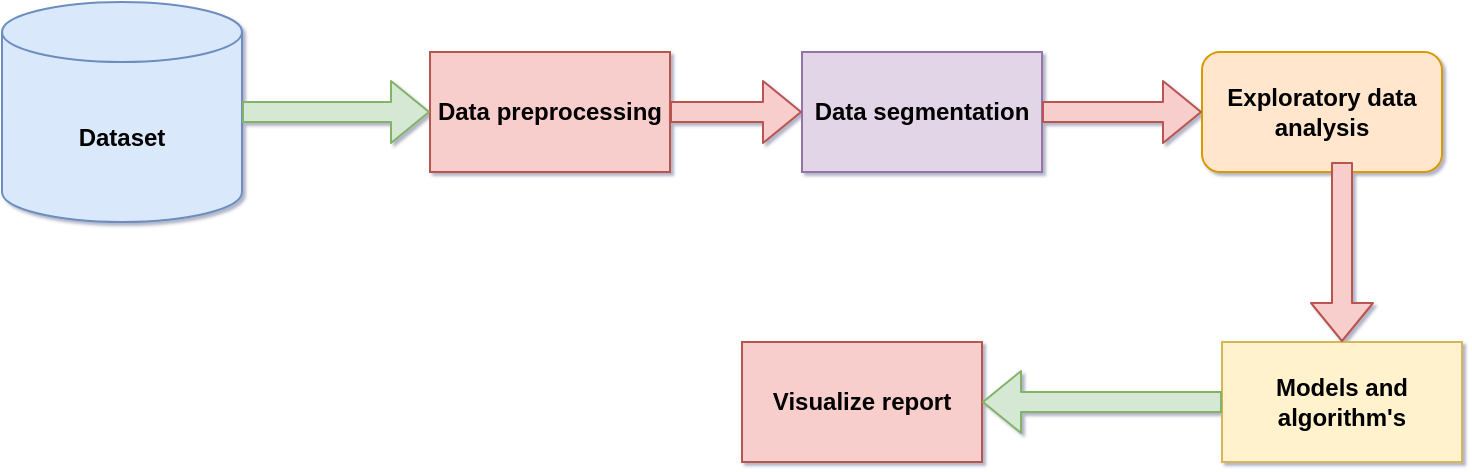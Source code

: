 <mxfile version="14.6.11" type="github">
  <diagram id="_vvTsFgg48PgCkTsVWtO" name="Page-1">
    <mxGraphModel dx="1038" dy="491" grid="0" gridSize="10" guides="1" tooltips="1" connect="1" arrows="1" fold="1" page="1" pageScale="1" pageWidth="827" pageHeight="1169" background="none" math="0" shadow="1">
      <root>
        <mxCell id="0" />
        <mxCell id="1" parent="0" />
        <mxCell id="2M4yedX-Q9KTsxb6SmZv-1" value="&lt;b&gt;Dataset&lt;/b&gt;" style="shape=cylinder3;whiteSpace=wrap;html=1;boundedLbl=1;backgroundOutline=1;size=15;fillColor=#dae8fc;strokeColor=#6c8ebf;" vertex="1" parent="1">
          <mxGeometry x="80" y="120" width="120" height="110" as="geometry" />
        </mxCell>
        <mxCell id="2M4yedX-Q9KTsxb6SmZv-2" value="&lt;b&gt;Data preprocessing&lt;/b&gt;" style="rounded=0;whiteSpace=wrap;html=1;fillColor=#f8cecc;strokeColor=#b85450;" vertex="1" parent="1">
          <mxGeometry x="294" y="145" width="120" height="60" as="geometry" />
        </mxCell>
        <mxCell id="2M4yedX-Q9KTsxb6SmZv-3" value="&lt;b&gt;Data segmentation&lt;/b&gt;" style="rounded=0;whiteSpace=wrap;html=1;fillColor=#e1d5e7;strokeColor=#9673a6;" vertex="1" parent="1">
          <mxGeometry x="480" y="145" width="120" height="60" as="geometry" />
        </mxCell>
        <mxCell id="2M4yedX-Q9KTsxb6SmZv-4" value="&lt;b&gt;Exploratory data analysis&lt;/b&gt;" style="rounded=1;whiteSpace=wrap;html=1;fillColor=#ffe6cc;strokeColor=#d79b00;" vertex="1" parent="1">
          <mxGeometry x="680" y="145" width="120" height="60" as="geometry" />
        </mxCell>
        <mxCell id="2M4yedX-Q9KTsxb6SmZv-5" value="&lt;b&gt;Models and algorithm&#39;s&lt;/b&gt;" style="rounded=0;whiteSpace=wrap;html=1;fillColor=#fff2cc;strokeColor=#d6b656;" vertex="1" parent="1">
          <mxGeometry x="690" y="290" width="120" height="60" as="geometry" />
        </mxCell>
        <mxCell id="2M4yedX-Q9KTsxb6SmZv-6" value="&lt;b&gt;Visualize report&lt;/b&gt;" style="rounded=0;whiteSpace=wrap;html=1;fillColor=#f8cecc;strokeColor=#b85450;" vertex="1" parent="1">
          <mxGeometry x="450" y="290" width="120" height="60" as="geometry" />
        </mxCell>
        <mxCell id="2M4yedX-Q9KTsxb6SmZv-8" value="" style="shape=flexArrow;endArrow=classic;html=1;exitX=1;exitY=0.5;exitDx=0;exitDy=0;exitPerimeter=0;entryX=0;entryY=0.5;entryDx=0;entryDy=0;fillColor=#d5e8d4;strokeColor=#82b366;" edge="1" parent="1" source="2M4yedX-Q9KTsxb6SmZv-1" target="2M4yedX-Q9KTsxb6SmZv-2">
          <mxGeometry width="50" height="50" relative="1" as="geometry">
            <mxPoint x="390" y="290" as="sourcePoint" />
            <mxPoint x="440" y="240" as="targetPoint" />
          </mxGeometry>
        </mxCell>
        <mxCell id="2M4yedX-Q9KTsxb6SmZv-10" value="" style="shape=flexArrow;endArrow=classic;html=1;entryX=0;entryY=0.5;entryDx=0;entryDy=0;exitX=1;exitY=0.5;exitDx=0;exitDy=0;fillColor=#f8cecc;strokeColor=#b85450;" edge="1" parent="1" source="2M4yedX-Q9KTsxb6SmZv-2" target="2M4yedX-Q9KTsxb6SmZv-3">
          <mxGeometry width="50" height="50" relative="1" as="geometry">
            <mxPoint x="420" y="180" as="sourcePoint" />
            <mxPoint x="472" y="175" as="targetPoint" />
          </mxGeometry>
        </mxCell>
        <mxCell id="2M4yedX-Q9KTsxb6SmZv-11" value="" style="shape=flexArrow;endArrow=classic;html=1;exitX=1;exitY=0.5;exitDx=0;exitDy=0;entryX=0;entryY=0.5;entryDx=0;entryDy=0;fillColor=#f8cecc;strokeColor=#b85450;" edge="1" parent="1" source="2M4yedX-Q9KTsxb6SmZv-3" target="2M4yedX-Q9KTsxb6SmZv-4">
          <mxGeometry width="50" height="50" relative="1" as="geometry">
            <mxPoint x="390" y="290" as="sourcePoint" />
            <mxPoint x="440" y="240" as="targetPoint" />
          </mxGeometry>
        </mxCell>
        <mxCell id="2M4yedX-Q9KTsxb6SmZv-16" value="" style="shape=flexArrow;endArrow=classic;html=1;entryX=0.5;entryY=0;entryDx=0;entryDy=0;fillColor=#f8cecc;strokeColor=#b85450;" edge="1" parent="1" target="2M4yedX-Q9KTsxb6SmZv-5">
          <mxGeometry width="50" height="50" relative="1" as="geometry">
            <mxPoint x="750" y="200" as="sourcePoint" />
            <mxPoint x="440" y="240" as="targetPoint" />
          </mxGeometry>
        </mxCell>
        <mxCell id="2M4yedX-Q9KTsxb6SmZv-19" value="" style="shape=flexArrow;endArrow=classic;html=1;exitX=0;exitY=0.5;exitDx=0;exitDy=0;fillColor=#d5e8d4;strokeColor=#82b366;" edge="1" parent="1" source="2M4yedX-Q9KTsxb6SmZv-5" target="2M4yedX-Q9KTsxb6SmZv-6">
          <mxGeometry width="50" height="50" relative="1" as="geometry">
            <mxPoint x="390" y="290" as="sourcePoint" />
            <mxPoint x="440" y="240" as="targetPoint" />
          </mxGeometry>
        </mxCell>
      </root>
    </mxGraphModel>
  </diagram>
</mxfile>
